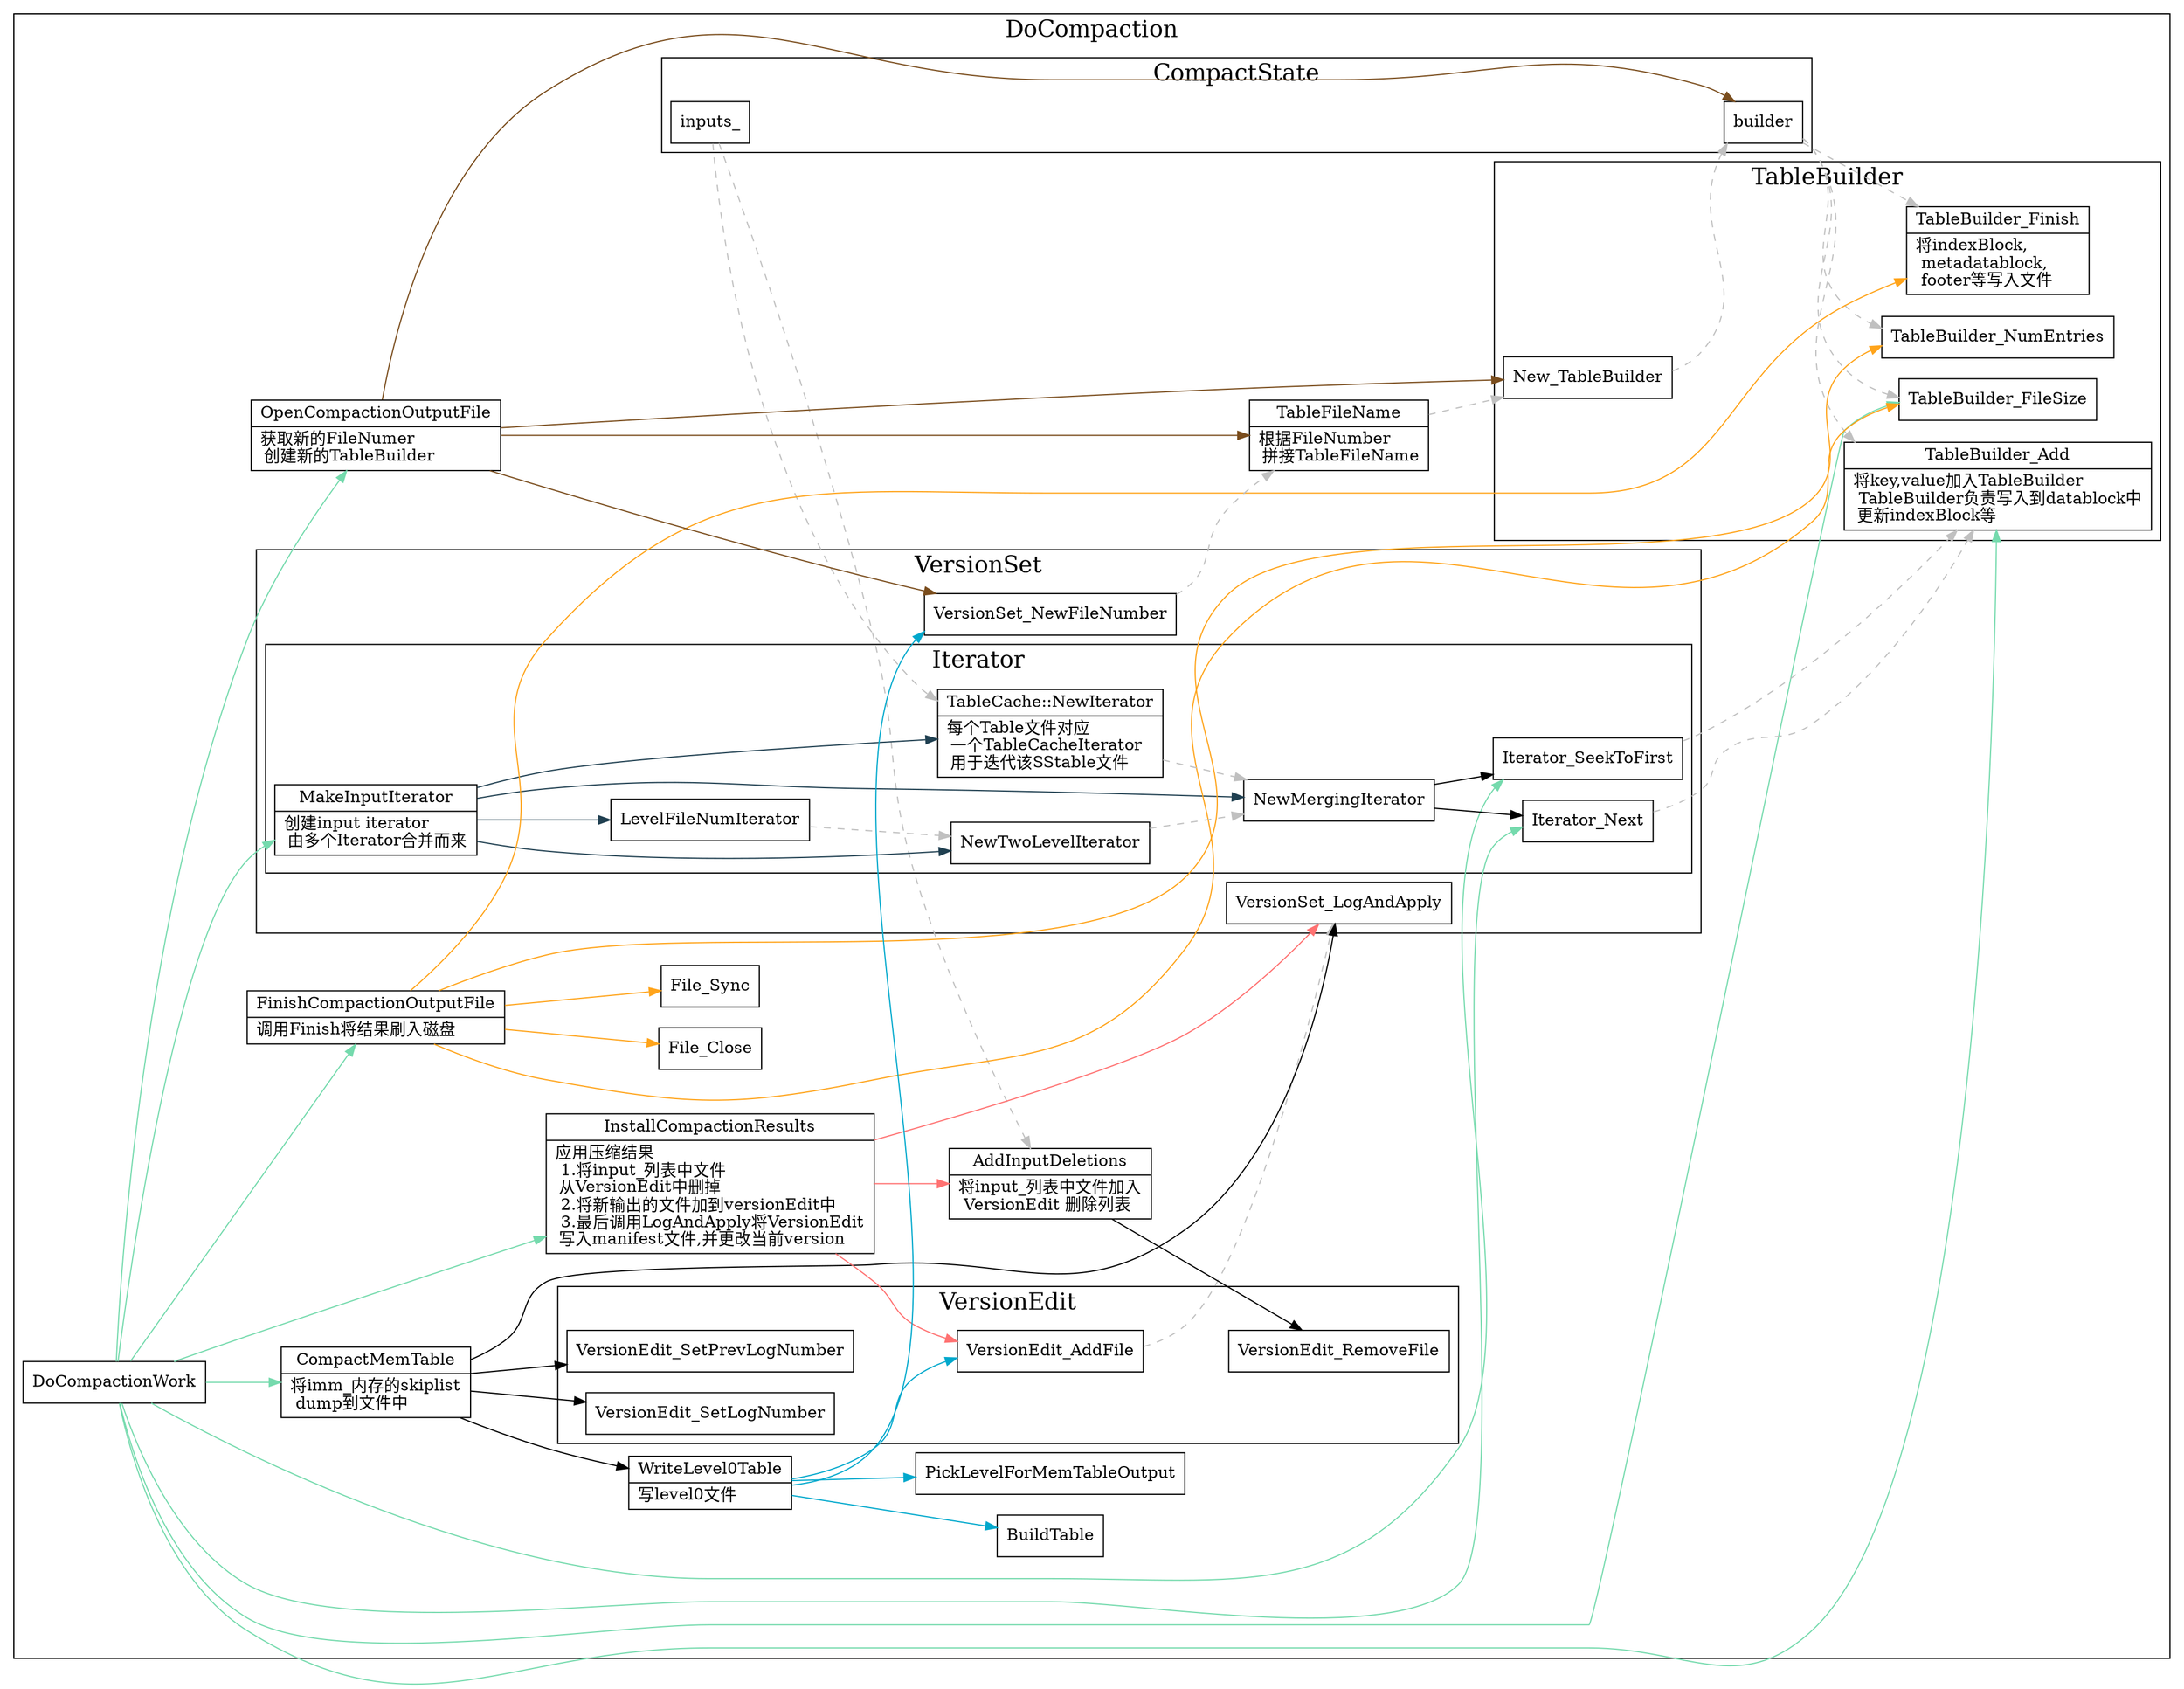 digraph doCompaction {
  node[shape=box;];
  newrank=true;
  rankdir=LR;

  subgraph cluster_DBImpl {
    graph[label="DoCompaction";fontsize=20;];
    subgraph cluster_CompactState {
      graph[label="CompactState";fontsize=20;];
      builder;
      inputs_;
    }
    subgraph cluster_TableBuilder {
      graph[label="TableBuilder";fontsize=20;];
      TableBuilder_Add;
      TableBuilder_FileSize;
      TableBuilder_NumEntries;
      TableBuilder_Finish;
      New_TableBuilder;
    }
    subgraph cluster_VersionEdit {
      graph[label="VersionEdit";fontsize=20;];
      VersionEdit_AddFile;
      VersionEdit_SetPrevLogNumber;
      VersionEdit_SetLogNumber;
      VersionEdit_RemoveFile;
    }

    DoCompactionWork -> {
      MakeInputIterator;
      Iterator_SeekToFirst;
      CompactMemTable;
      FinishCompactionOutputFile;
      OpenCompactionOutputFile;
      TableBuilder_Add;
      TableBuilder_FileSize;
      FinishCompactionOutputFile;
      Iterator_Next;
      InstallCompactionResults;
    }[color="#75DAAD"];
    OpenCompactionOutputFile[shape="record";
      label="{{
        OpenCompactionOutputFile|
        获取新的FileNumer\l
        创建新的TableBuilder\l
      }}";
    ];
    FinishCompactionOutputFile[shape="record";
      label="{{
      FinishCompactionOutputFile|
      调用Finish将结果刷入磁盘\l
      }}";
    ];
    InstallCompactionResults[shape="record";
      label="{{
        InstallCompactionResults|
        应用压缩结果\l
        1.将input_列表中文件\l 
        从VersionEdit中删掉\l
        2.将新输出的文件加到versionEdit中\l
        3.最后调用LogAndApply将VersionEdit\l 
        写入manifest文件,并更改当前version\l
      }}";
    ];
    CompactMemTable[shape="record";
      label="{{
        CompactMemTable|
        将imm_内存的skiplist\l
        dump到文件中\l
      }}";
    ];
    WriteLevel0Table[shape="record";
      label="{{
        WriteLevel0Table|
        写level0文件\l
      }}";
    ];
    AddInputDeletions[shape="record";
      label="{{
        AddInputDeletions|
        将input_列表中文件加入\l
        VersionEdit 删除列表\l
      }}";
    ];
    TableFileName[shape="record";
      label="{{
        TableFileName|
        根据FileNumber\l 
        拼接TableFileName\l
      }}";
    ];
    TableBuilder_Add[shape="record";
      label="{{
        TableBuilder_Add|
        将key,value加入TableBuilder\l
        TableBuilder负责写入到datablock中\l
        更新indexBlock等\l
      }}";
    ];
    TableBuilder_Finish[shape="record";
      label="{{
        TableBuilder_Finish|
        将indexBlock,\l 
        metadatablock,\l 
        footer等写入文件\l
      }}";
    ];

    InstallCompactionResults -> {
      VersionSet_LogAndApply;
      VersionEdit_AddFile;
      AddInputDeletions;
    }[color="#FF7272"];
    AddInputDeletions -> VersionEdit_RemoveFile;
    inputs_ -> AddInputDeletions [style=dashed;color=gray;];
    VersionEdit_AddFile -> VersionSet_LogAndApply [style=dashed;color=gray;];

    OpenCompactionOutputFile -> {
      VersionSet_NewFileNumber;
      TableFileName;
      New_TableBuilder;
      builder;
    }[color="#7A4D1D"];
    VersionSet_NewFileNumber -> TableFileName -> New_TableBuilder[style=dashed;color=gray];

    New_TableBuilder -> builder ->{
      TableBuilder_Add;
      TableBuilder_FileSize;
      TableBuilder_NumEntries;
      TableBuilder_Finish;
    } [style=dashed;color=gray;];

    FinishCompactionOutputFile -> {
      TableBuilder_NumEntries;
      TableBuilder_Finish;
      TableBuilder_FileSize;
      File_Sync;
      File_Close;
    }[color="#FFA41B"];

    CompactMemTable -> {
      WriteLevel0Table;
      VersionEdit_SetPrevLogNumber;
      VersionEdit_SetLogNumber;
      VersionSet_LogAndApply;
    };

    WriteLevel0Table -> {
      BuildTable;
      VersionEdit_AddFile;
      VersionSet_NewFileNumber;
      PickLevelForMemTableOutput;
    }[color="#00A8cc"];

    subgraph cluster_VersionSet {
      graph[label="VersionSet";fontsize=20;];
      VersionSet_LogAndApply;
      VersionSet_NewFileNumber;

      subgraph cluster_Iterator {
        graph[label="Iterator";fontsize=20;];
        MakeInputIterator[shape="record";
        label="{{
          MakeInputIterator|
            创建input iterator\l
            由多个Iterator合并而来\l
        }}";
        ];
        TableCache_NewIterator[shape="record";
        label="{{
          TableCache::NewIterator|
            每个Table文件对应\l 
            一个TableCacheIterator\l
            用于迭代该SStable文件\l
        }}";
        ];
        MakeInputIterator -> {
          TableCache_NewIterator;
          NewTwoLevelIterator;
          LevelFileNumIterator;
          NewMergingIterator;
        }[color="#204051"];

        LevelFileNumIterator -> NewTwoLevelIterator[style=dashed;color=gray;]
        {NewTwoLevelIterator;TableCache_NewIterator} -> NewMergingIterator  [style=dashed;color=gray;];
        {Iterator_SeekToFirst;Iterator_Next} -> TableBuilder_Add[style=dashed;color=gray;];
        NewMergingIterator -> {
          Iterator_Next;
          Iterator_SeekToFirst;
        }
      }
    }
    inputs_ -> TableCache_NewIterator[style=dashed;color=gray;];
    {rank=same;OpenCompactionOutputFile;FinishCompactionOutputFile;MakeInputIterator;CompactMemTable};
  }
}
